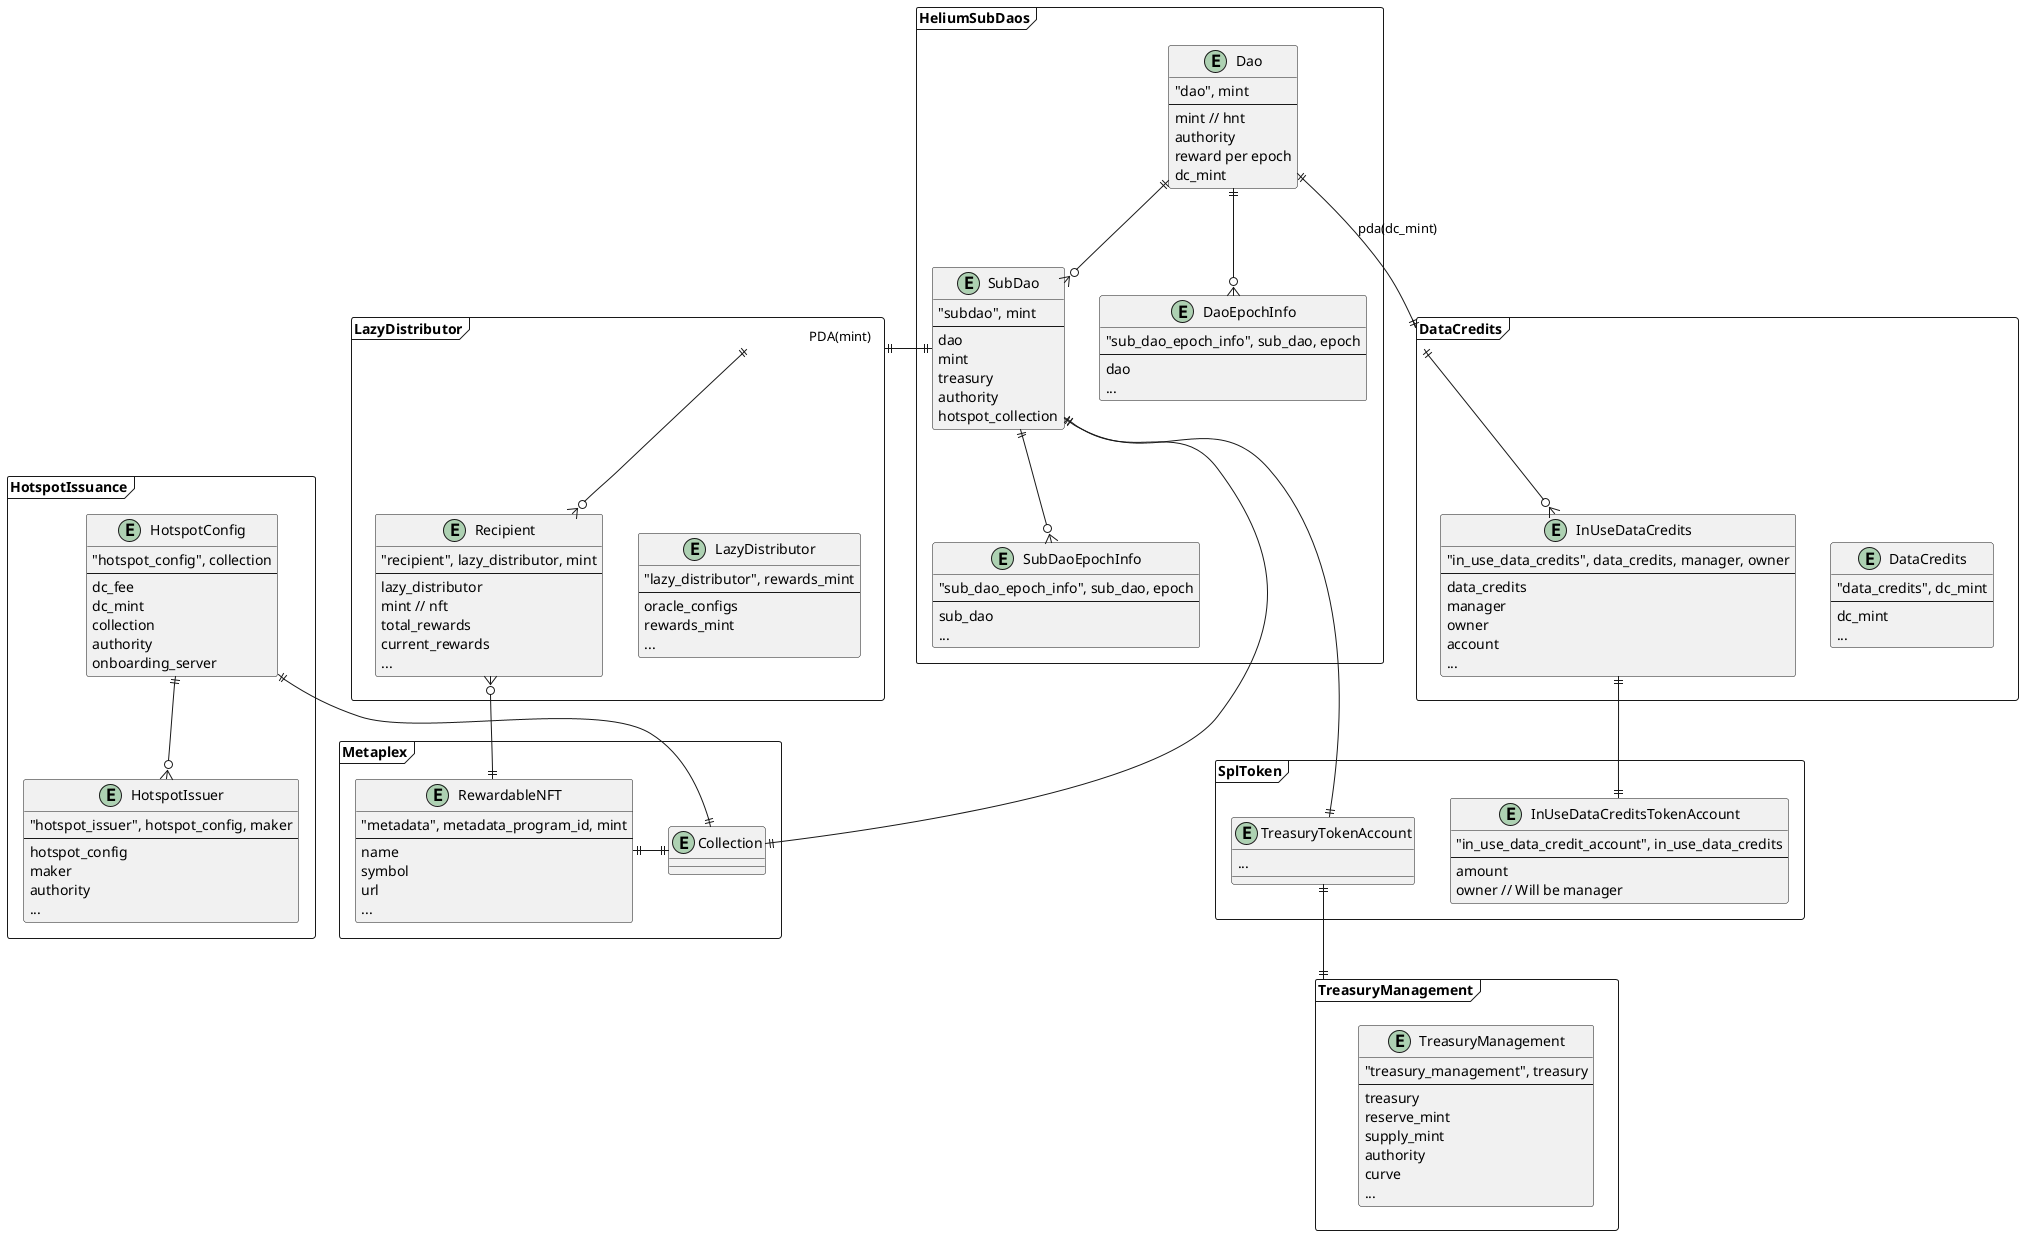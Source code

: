 @startuml

frame HeliumSubDaos {
  entity Dao {
    "dao", mint
    --
    mint // hnt
    authority
    reward per epoch
    dc_mint
  }

  entity SubDao {
    "subdao", mint
    --
    dao
    mint
    treasury
    authority
    hotspot_collection
  }

  entity DaoEpochInfo {
    "sub_dao_epoch_info", sub_dao, epoch
    --
    dao
    ...
  }

  entity SubDaoEpochInfo {
    "sub_dao_epoch_info", sub_dao, epoch
    --
    sub_dao
    ...
  }
}

frame DataCredits {
  entity DataCredits {
    "data_credits", dc_mint
    --
    dc_mint
    ...
  }

  entity InUseDataCredits {
    "in_use_data_credits", data_credits, manager, owner
    --
    data_credits
    manager
    owner
    account
    ...
  }
}

frame SplToken {
  entity InUseDataCreditsTokenAccount {
    "in_use_data_credit_account", in_use_data_credits
    --
    amount
    owner // Will be manager
  }

  entity TreasuryTokenAccount {
    ...
  }
}

frame HotspotIssuance {
  entity HotspotConfig {
    "hotspot_config", collection
    --
    dc_fee
    dc_mint
    collection
    authority
    onboarding_server
  }

  entity HotspotIssuer {
    "hotspot_issuer", hotspot_config, maker
    --
    hotspot_config
    maker
    authority
    ...
  }
}

frame LazyDistributor {
  entity LazyDistributor {
    "lazy_distributor", rewards_mint
    --
    oracle_configs
    rewards_mint
    ...
  }

  entity Recipient {
    "recipient", lazy_distributor, mint
    ---
    lazy_distributor
    mint // nft
    total_rewards
    current_rewards
    ...
  }
}

frame Metaplex {
  entity Collection
  entity RewardableNFT {
    "metadata", metadata_program_id, mint
    --
    name
    symbol
    url
    ...
  }
}


frame TreasuryManagement {
  entity TreasuryManagement {
    "treasury_management", treasury
    --
    treasury
    reserve_mint
    supply_mint
    authority
    curve
    ...
  }
}

DataCredits  ||--o{ InUseDataCredits
InUseDataCredits ||--|| InUseDataCreditsTokenAccount

SubDao ||--|| TreasuryTokenAccount
TreasuryTokenAccount ||--|| TreasuryManagement

Dao ||--|| DataCredits : pda(dc_mint)


SubDao ||-|| LazyDistributor : PDA(mint)

SubDao ||-|| Collection


Dao ||--o{ SubDao
Dao ||--o{ DaoEpochInfo 
SubDao ||--o{ SubDaoEpochInfo

HotspotConfig ||--o{ HotspotIssuer
HotspotConfig ||--|| Collection

LazyDistributor ||--o{ Recipient

Recipient }o--|| RewardableNFT

RewardableNFT ||-|| Collection

@enduml
